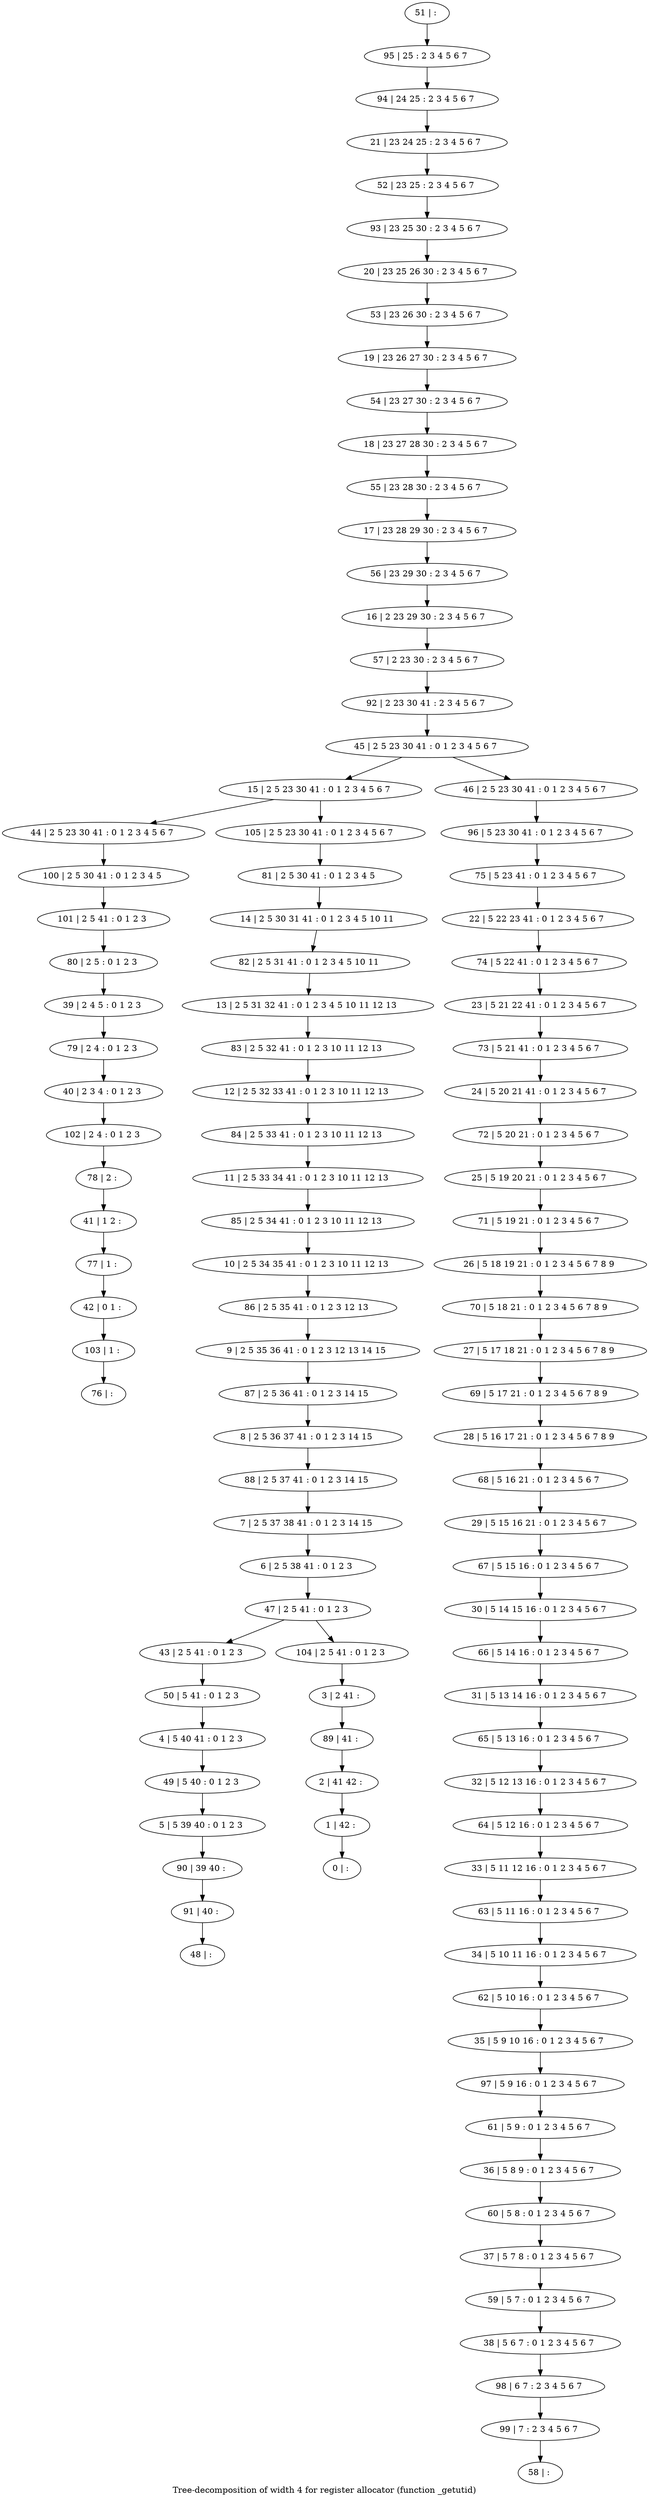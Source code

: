 digraph G {
graph [label="Tree-decomposition of width 4 for register allocator (function _getutid)"]
0[label="0 | : "];
1[label="1 | 42 : "];
2[label="2 | 41 42 : "];
3[label="3 | 2 41 : "];
4[label="4 | 5 40 41 : 0 1 2 3 "];
5[label="5 | 5 39 40 : 0 1 2 3 "];
6[label="6 | 2 5 38 41 : 0 1 2 3 "];
7[label="7 | 2 5 37 38 41 : 0 1 2 3 14 15 "];
8[label="8 | 2 5 36 37 41 : 0 1 2 3 14 15 "];
9[label="9 | 2 5 35 36 41 : 0 1 2 3 12 13 14 15 "];
10[label="10 | 2 5 34 35 41 : 0 1 2 3 10 11 12 13 "];
11[label="11 | 2 5 33 34 41 : 0 1 2 3 10 11 12 13 "];
12[label="12 | 2 5 32 33 41 : 0 1 2 3 10 11 12 13 "];
13[label="13 | 2 5 31 32 41 : 0 1 2 3 4 5 10 11 12 13 "];
14[label="14 | 2 5 30 31 41 : 0 1 2 3 4 5 10 11 "];
15[label="15 | 2 5 23 30 41 : 0 1 2 3 4 5 6 7 "];
16[label="16 | 2 23 29 30 : 2 3 4 5 6 7 "];
17[label="17 | 23 28 29 30 : 2 3 4 5 6 7 "];
18[label="18 | 23 27 28 30 : 2 3 4 5 6 7 "];
19[label="19 | 23 26 27 30 : 2 3 4 5 6 7 "];
20[label="20 | 23 25 26 30 : 2 3 4 5 6 7 "];
21[label="21 | 23 24 25 : 2 3 4 5 6 7 "];
22[label="22 | 5 22 23 41 : 0 1 2 3 4 5 6 7 "];
23[label="23 | 5 21 22 41 : 0 1 2 3 4 5 6 7 "];
24[label="24 | 5 20 21 41 : 0 1 2 3 4 5 6 7 "];
25[label="25 | 5 19 20 21 : 0 1 2 3 4 5 6 7 "];
26[label="26 | 5 18 19 21 : 0 1 2 3 4 5 6 7 8 9 "];
27[label="27 | 5 17 18 21 : 0 1 2 3 4 5 6 7 8 9 "];
28[label="28 | 5 16 17 21 : 0 1 2 3 4 5 6 7 8 9 "];
29[label="29 | 5 15 16 21 : 0 1 2 3 4 5 6 7 "];
30[label="30 | 5 14 15 16 : 0 1 2 3 4 5 6 7 "];
31[label="31 | 5 13 14 16 : 0 1 2 3 4 5 6 7 "];
32[label="32 | 5 12 13 16 : 0 1 2 3 4 5 6 7 "];
33[label="33 | 5 11 12 16 : 0 1 2 3 4 5 6 7 "];
34[label="34 | 5 10 11 16 : 0 1 2 3 4 5 6 7 "];
35[label="35 | 5 9 10 16 : 0 1 2 3 4 5 6 7 "];
36[label="36 | 5 8 9 : 0 1 2 3 4 5 6 7 "];
37[label="37 | 5 7 8 : 0 1 2 3 4 5 6 7 "];
38[label="38 | 5 6 7 : 0 1 2 3 4 5 6 7 "];
39[label="39 | 2 4 5 : 0 1 2 3 "];
40[label="40 | 2 3 4 : 0 1 2 3 "];
41[label="41 | 1 2 : "];
42[label="42 | 0 1 : "];
43[label="43 | 2 5 41 : 0 1 2 3 "];
44[label="44 | 2 5 23 30 41 : 0 1 2 3 4 5 6 7 "];
45[label="45 | 2 5 23 30 41 : 0 1 2 3 4 5 6 7 "];
46[label="46 | 2 5 23 30 41 : 0 1 2 3 4 5 6 7 "];
47[label="47 | 2 5 41 : 0 1 2 3 "];
48[label="48 | : "];
49[label="49 | 5 40 : 0 1 2 3 "];
50[label="50 | 5 41 : 0 1 2 3 "];
51[label="51 | : "];
52[label="52 | 23 25 : 2 3 4 5 6 7 "];
53[label="53 | 23 26 30 : 2 3 4 5 6 7 "];
54[label="54 | 23 27 30 : 2 3 4 5 6 7 "];
55[label="55 | 23 28 30 : 2 3 4 5 6 7 "];
56[label="56 | 23 29 30 : 2 3 4 5 6 7 "];
57[label="57 | 2 23 30 : 2 3 4 5 6 7 "];
58[label="58 | : "];
59[label="59 | 5 7 : 0 1 2 3 4 5 6 7 "];
60[label="60 | 5 8 : 0 1 2 3 4 5 6 7 "];
61[label="61 | 5 9 : 0 1 2 3 4 5 6 7 "];
62[label="62 | 5 10 16 : 0 1 2 3 4 5 6 7 "];
63[label="63 | 5 11 16 : 0 1 2 3 4 5 6 7 "];
64[label="64 | 5 12 16 : 0 1 2 3 4 5 6 7 "];
65[label="65 | 5 13 16 : 0 1 2 3 4 5 6 7 "];
66[label="66 | 5 14 16 : 0 1 2 3 4 5 6 7 "];
67[label="67 | 5 15 16 : 0 1 2 3 4 5 6 7 "];
68[label="68 | 5 16 21 : 0 1 2 3 4 5 6 7 "];
69[label="69 | 5 17 21 : 0 1 2 3 4 5 6 7 8 9 "];
70[label="70 | 5 18 21 : 0 1 2 3 4 5 6 7 8 9 "];
71[label="71 | 5 19 21 : 0 1 2 3 4 5 6 7 "];
72[label="72 | 5 20 21 : 0 1 2 3 4 5 6 7 "];
73[label="73 | 5 21 41 : 0 1 2 3 4 5 6 7 "];
74[label="74 | 5 22 41 : 0 1 2 3 4 5 6 7 "];
75[label="75 | 5 23 41 : 0 1 2 3 4 5 6 7 "];
76[label="76 | : "];
77[label="77 | 1 : "];
78[label="78 | 2 : "];
79[label="79 | 2 4 : 0 1 2 3 "];
80[label="80 | 2 5 : 0 1 2 3 "];
81[label="81 | 2 5 30 41 : 0 1 2 3 4 5 "];
82[label="82 | 2 5 31 41 : 0 1 2 3 4 5 10 11 "];
83[label="83 | 2 5 32 41 : 0 1 2 3 10 11 12 13 "];
84[label="84 | 2 5 33 41 : 0 1 2 3 10 11 12 13 "];
85[label="85 | 2 5 34 41 : 0 1 2 3 10 11 12 13 "];
86[label="86 | 2 5 35 41 : 0 1 2 3 12 13 "];
87[label="87 | 2 5 36 41 : 0 1 2 3 14 15 "];
88[label="88 | 2 5 37 41 : 0 1 2 3 14 15 "];
89[label="89 | 41 : "];
90[label="90 | 39 40 : "];
91[label="91 | 40 : "];
92[label="92 | 2 23 30 41 : 2 3 4 5 6 7 "];
93[label="93 | 23 25 30 : 2 3 4 5 6 7 "];
94[label="94 | 24 25 : 2 3 4 5 6 7 "];
95[label="95 | 25 : 2 3 4 5 6 7 "];
96[label="96 | 5 23 30 41 : 0 1 2 3 4 5 6 7 "];
97[label="97 | 5 9 16 : 0 1 2 3 4 5 6 7 "];
98[label="98 | 6 7 : 2 3 4 5 6 7 "];
99[label="99 | 7 : 2 3 4 5 6 7 "];
100[label="100 | 2 5 30 41 : 0 1 2 3 4 5 "];
101[label="101 | 2 5 41 : 0 1 2 3 "];
102[label="102 | 2 4 : 0 1 2 3 "];
103[label="103 | 1 : "];
104[label="104 | 2 5 41 : 0 1 2 3 "];
105[label="105 | 2 5 23 30 41 : 0 1 2 3 4 5 6 7 "];
15->44 ;
49->5 ;
4->49 ;
50->4 ;
43->50 ;
59->38 ;
37->59 ;
60->37 ;
36->60 ;
61->36 ;
62->35 ;
34->62 ;
63->34 ;
33->63 ;
64->33 ;
32->64 ;
65->32 ;
31->65 ;
66->31 ;
30->66 ;
67->30 ;
29->67 ;
68->29 ;
28->68 ;
69->28 ;
27->69 ;
70->27 ;
26->70 ;
71->26 ;
25->71 ;
72->25 ;
24->72 ;
73->24 ;
23->73 ;
74->23 ;
22->74 ;
75->22 ;
77->42 ;
41->77 ;
78->41 ;
79->40 ;
39->79 ;
80->39 ;
5->90 ;
91->48 ;
90->91 ;
96->75 ;
46->96 ;
97->61 ;
35->97 ;
38->98 ;
99->58 ;
98->99 ;
44->100 ;
101->80 ;
100->101 ;
102->78 ;
40->102 ;
103->76 ;
42->103 ;
51->95 ;
95->94 ;
94->21 ;
21->52 ;
52->93 ;
93->20 ;
20->53 ;
53->19 ;
19->54 ;
54->18 ;
18->55 ;
55->17 ;
17->56 ;
56->16 ;
16->57 ;
57->92 ;
92->45 ;
81->14 ;
14->82 ;
82->13 ;
13->83 ;
83->12 ;
12->84 ;
84->11 ;
11->85 ;
85->10 ;
10->86 ;
86->9 ;
9->87 ;
87->8 ;
8->88 ;
88->7 ;
7->6 ;
6->47 ;
3->89 ;
89->2 ;
2->1 ;
1->0 ;
104->3 ;
105->81 ;
15->105 ;
47->43 ;
47->104 ;
45->46 ;
45->15 ;
}
